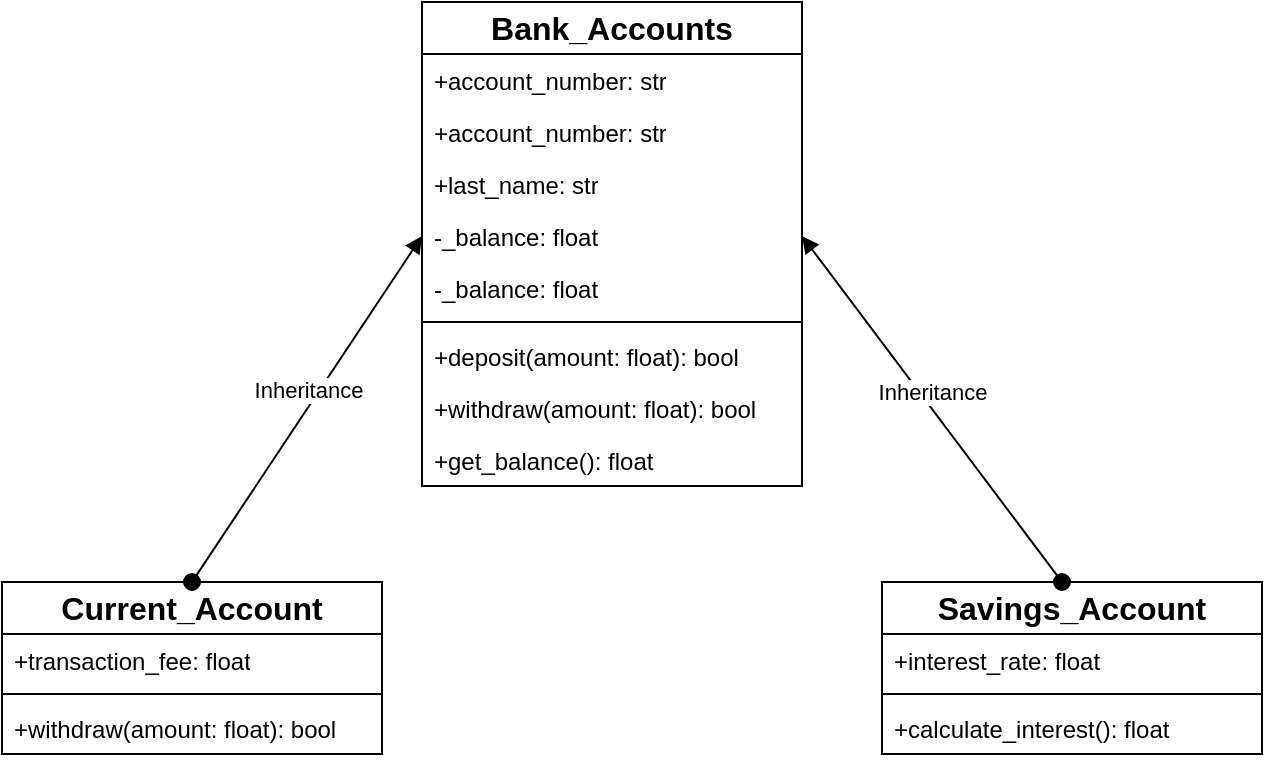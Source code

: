 <mxfile version="23.1.8" type="device">
  <diagram name="Page-1" id="kAQwniYjQYBDZ4IeYXD1">
    <mxGraphModel dx="819" dy="446" grid="1" gridSize="10" guides="1" tooltips="1" connect="1" arrows="1" fold="1" page="1" pageScale="1" pageWidth="827" pageHeight="1169" math="0" shadow="0">
      <root>
        <mxCell id="0" />
        <mxCell id="1" parent="0" />
        <mxCell id="ixrfa_MBQbJf0CXkGfhT-10" value="Bank_Accounts" style="swimlane;fontStyle=1;childLayout=stackLayout;horizontal=1;startSize=26;fillColor=none;horizontalStack=0;resizeParent=1;resizeParentMax=0;resizeLast=0;collapsible=1;marginBottom=0;whiteSpace=wrap;html=1;fontSize=16;" vertex="1" parent="1">
          <mxGeometry x="310" y="30" width="190" height="242" as="geometry">
            <mxRectangle x="319" y="30" width="160" height="30" as="alternateBounds" />
          </mxGeometry>
        </mxCell>
        <mxCell id="ixrfa_MBQbJf0CXkGfhT-11" value="+account_number: str" style="text;strokeColor=none;fillColor=none;align=left;verticalAlign=top;spacingLeft=4;spacingRight=4;overflow=hidden;rotatable=0;points=[[0,0.5],[1,0.5]];portConstraint=eastwest;whiteSpace=wrap;html=1;" vertex="1" parent="ixrfa_MBQbJf0CXkGfhT-10">
          <mxGeometry y="26" width="190" height="26" as="geometry" />
        </mxCell>
        <mxCell id="ixrfa_MBQbJf0CXkGfhT-12" value="+account_number: str" style="text;strokeColor=none;fillColor=none;align=left;verticalAlign=top;spacingLeft=4;spacingRight=4;overflow=hidden;rotatable=0;points=[[0,0.5],[1,0.5]];portConstraint=eastwest;whiteSpace=wrap;html=1;" vertex="1" parent="ixrfa_MBQbJf0CXkGfhT-10">
          <mxGeometry y="52" width="190" height="26" as="geometry" />
        </mxCell>
        <mxCell id="ixrfa_MBQbJf0CXkGfhT-13" value="+last_name: str" style="text;strokeColor=none;fillColor=none;align=left;verticalAlign=top;spacingLeft=4;spacingRight=4;overflow=hidden;rotatable=0;points=[[0,0.5],[1,0.5]];portConstraint=eastwest;whiteSpace=wrap;html=1;" vertex="1" parent="ixrfa_MBQbJf0CXkGfhT-10">
          <mxGeometry y="78" width="190" height="26" as="geometry" />
        </mxCell>
        <mxCell id="ixrfa_MBQbJf0CXkGfhT-14" value="-_balance: float" style="text;strokeColor=none;fillColor=none;align=left;verticalAlign=top;spacingLeft=4;spacingRight=4;overflow=hidden;rotatable=0;points=[[0,0.5],[1,0.5]];portConstraint=eastwest;whiteSpace=wrap;html=1;" vertex="1" parent="ixrfa_MBQbJf0CXkGfhT-10">
          <mxGeometry y="104" width="190" height="26" as="geometry" />
        </mxCell>
        <mxCell id="ixrfa_MBQbJf0CXkGfhT-15" value="-_balance: float" style="text;strokeColor=none;fillColor=none;align=left;verticalAlign=top;spacingLeft=4;spacingRight=4;overflow=hidden;rotatable=0;points=[[0,0.5],[1,0.5]];portConstraint=eastwest;whiteSpace=wrap;html=1;" vertex="1" parent="ixrfa_MBQbJf0CXkGfhT-10">
          <mxGeometry y="130" width="190" height="26" as="geometry" />
        </mxCell>
        <mxCell id="ixrfa_MBQbJf0CXkGfhT-23" value="" style="line;strokeWidth=1;fillColor=none;align=left;verticalAlign=middle;spacingTop=-1;spacingLeft=3;spacingRight=3;rotatable=0;labelPosition=right;points=[];portConstraint=eastwest;strokeColor=inherit;" vertex="1" parent="ixrfa_MBQbJf0CXkGfhT-10">
          <mxGeometry y="156" width="190" height="8" as="geometry" />
        </mxCell>
        <mxCell id="ixrfa_MBQbJf0CXkGfhT-24" value="+deposit(amount: float): bool" style="text;strokeColor=none;fillColor=none;align=left;verticalAlign=top;spacingLeft=4;spacingRight=4;overflow=hidden;rotatable=0;points=[[0,0.5],[1,0.5]];portConstraint=eastwest;whiteSpace=wrap;html=1;" vertex="1" parent="ixrfa_MBQbJf0CXkGfhT-10">
          <mxGeometry y="164" width="190" height="26" as="geometry" />
        </mxCell>
        <mxCell id="ixrfa_MBQbJf0CXkGfhT-25" value="+withdraw(amount: float): bool" style="text;strokeColor=none;fillColor=none;align=left;verticalAlign=top;spacingLeft=4;spacingRight=4;overflow=hidden;rotatable=0;points=[[0,0.5],[1,0.5]];portConstraint=eastwest;whiteSpace=wrap;html=1;" vertex="1" parent="ixrfa_MBQbJf0CXkGfhT-10">
          <mxGeometry y="190" width="190" height="26" as="geometry" />
        </mxCell>
        <mxCell id="ixrfa_MBQbJf0CXkGfhT-26" value="+get_balance(): float" style="text;strokeColor=none;fillColor=none;align=left;verticalAlign=top;spacingLeft=4;spacingRight=4;overflow=hidden;rotatable=0;points=[[0,0.5],[1,0.5]];portConstraint=eastwest;whiteSpace=wrap;html=1;" vertex="1" parent="ixrfa_MBQbJf0CXkGfhT-10">
          <mxGeometry y="216" width="190" height="26" as="geometry" />
        </mxCell>
        <mxCell id="ixrfa_MBQbJf0CXkGfhT-27" value="Current_Account" style="swimlane;fontStyle=1;childLayout=stackLayout;horizontal=1;startSize=26;fillColor=none;horizontalStack=0;resizeParent=1;resizeParentMax=0;resizeLast=0;collapsible=1;marginBottom=0;whiteSpace=wrap;html=1;fontSize=16;" vertex="1" parent="1">
          <mxGeometry x="100" y="320" width="190" height="86" as="geometry">
            <mxRectangle x="319" y="30" width="160" height="30" as="alternateBounds" />
          </mxGeometry>
        </mxCell>
        <mxCell id="ixrfa_MBQbJf0CXkGfhT-28" value="+transaction_fee: float" style="text;strokeColor=none;fillColor=none;align=left;verticalAlign=top;spacingLeft=4;spacingRight=4;overflow=hidden;rotatable=0;points=[[0,0.5],[1,0.5]];portConstraint=eastwest;whiteSpace=wrap;html=1;" vertex="1" parent="ixrfa_MBQbJf0CXkGfhT-27">
          <mxGeometry y="26" width="190" height="26" as="geometry" />
        </mxCell>
        <mxCell id="ixrfa_MBQbJf0CXkGfhT-33" value="" style="line;strokeWidth=1;fillColor=none;align=left;verticalAlign=middle;spacingTop=-1;spacingLeft=3;spacingRight=3;rotatable=0;labelPosition=right;points=[];portConstraint=eastwest;strokeColor=inherit;" vertex="1" parent="ixrfa_MBQbJf0CXkGfhT-27">
          <mxGeometry y="52" width="190" height="8" as="geometry" />
        </mxCell>
        <mxCell id="ixrfa_MBQbJf0CXkGfhT-34" value="+withdraw(amount: float): bool" style="text;strokeColor=none;fillColor=none;align=left;verticalAlign=top;spacingLeft=4;spacingRight=4;overflow=hidden;rotatable=0;points=[[0,0.5],[1,0.5]];portConstraint=eastwest;whiteSpace=wrap;html=1;" vertex="1" parent="ixrfa_MBQbJf0CXkGfhT-27">
          <mxGeometry y="60" width="190" height="26" as="geometry" />
        </mxCell>
        <mxCell id="ixrfa_MBQbJf0CXkGfhT-37" value="Savings_Account" style="swimlane;fontStyle=1;childLayout=stackLayout;horizontal=1;startSize=26;fillColor=none;horizontalStack=0;resizeParent=1;resizeParentMax=0;resizeLast=0;collapsible=1;marginBottom=0;whiteSpace=wrap;html=1;fontSize=16;" vertex="1" parent="1">
          <mxGeometry x="540" y="320" width="190" height="86" as="geometry">
            <mxRectangle x="319" y="30" width="160" height="30" as="alternateBounds" />
          </mxGeometry>
        </mxCell>
        <mxCell id="ixrfa_MBQbJf0CXkGfhT-38" value="+interest_rate: float" style="text;strokeColor=none;fillColor=none;align=left;verticalAlign=top;spacingLeft=4;spacingRight=4;overflow=hidden;rotatable=0;points=[[0,0.5],[1,0.5]];portConstraint=eastwest;whiteSpace=wrap;html=1;" vertex="1" parent="ixrfa_MBQbJf0CXkGfhT-37">
          <mxGeometry y="26" width="190" height="26" as="geometry" />
        </mxCell>
        <mxCell id="ixrfa_MBQbJf0CXkGfhT-43" value="" style="line;strokeWidth=1;fillColor=none;align=left;verticalAlign=middle;spacingTop=-1;spacingLeft=3;spacingRight=3;rotatable=0;labelPosition=right;points=[];portConstraint=eastwest;strokeColor=inherit;" vertex="1" parent="ixrfa_MBQbJf0CXkGfhT-37">
          <mxGeometry y="52" width="190" height="8" as="geometry" />
        </mxCell>
        <mxCell id="ixrfa_MBQbJf0CXkGfhT-44" value="+calculate_interest(): float" style="text;strokeColor=none;fillColor=none;align=left;verticalAlign=top;spacingLeft=4;spacingRight=4;overflow=hidden;rotatable=0;points=[[0,0.5],[1,0.5]];portConstraint=eastwest;whiteSpace=wrap;html=1;" vertex="1" parent="ixrfa_MBQbJf0CXkGfhT-37">
          <mxGeometry y="60" width="190" height="26" as="geometry" />
        </mxCell>
        <mxCell id="ixrfa_MBQbJf0CXkGfhT-48" value="Inheritance" style="html=1;verticalAlign=bottom;startArrow=oval;startFill=1;endArrow=block;startSize=8;curved=0;rounded=0;entryX=0;entryY=0.5;entryDx=0;entryDy=0;exitX=0.5;exitY=0;exitDx=0;exitDy=0;" edge="1" parent="1" source="ixrfa_MBQbJf0CXkGfhT-27" target="ixrfa_MBQbJf0CXkGfhT-14">
          <mxGeometry width="60" relative="1" as="geometry">
            <mxPoint x="210" y="300" as="sourcePoint" />
            <mxPoint x="270" y="300" as="targetPoint" />
          </mxGeometry>
        </mxCell>
        <mxCell id="ixrfa_MBQbJf0CXkGfhT-49" value="Inheritance" style="html=1;verticalAlign=bottom;startArrow=oval;startFill=1;endArrow=block;startSize=8;curved=0;rounded=0;entryX=1;entryY=0.5;entryDx=0;entryDy=0;exitX=0.5;exitY=0;exitDx=0;exitDy=0;" edge="1" parent="1" target="ixrfa_MBQbJf0CXkGfhT-14">
          <mxGeometry width="60" relative="1" as="geometry">
            <mxPoint x="630" y="320" as="sourcePoint" />
            <mxPoint x="745" y="147" as="targetPoint" />
          </mxGeometry>
        </mxCell>
      </root>
    </mxGraphModel>
  </diagram>
</mxfile>
